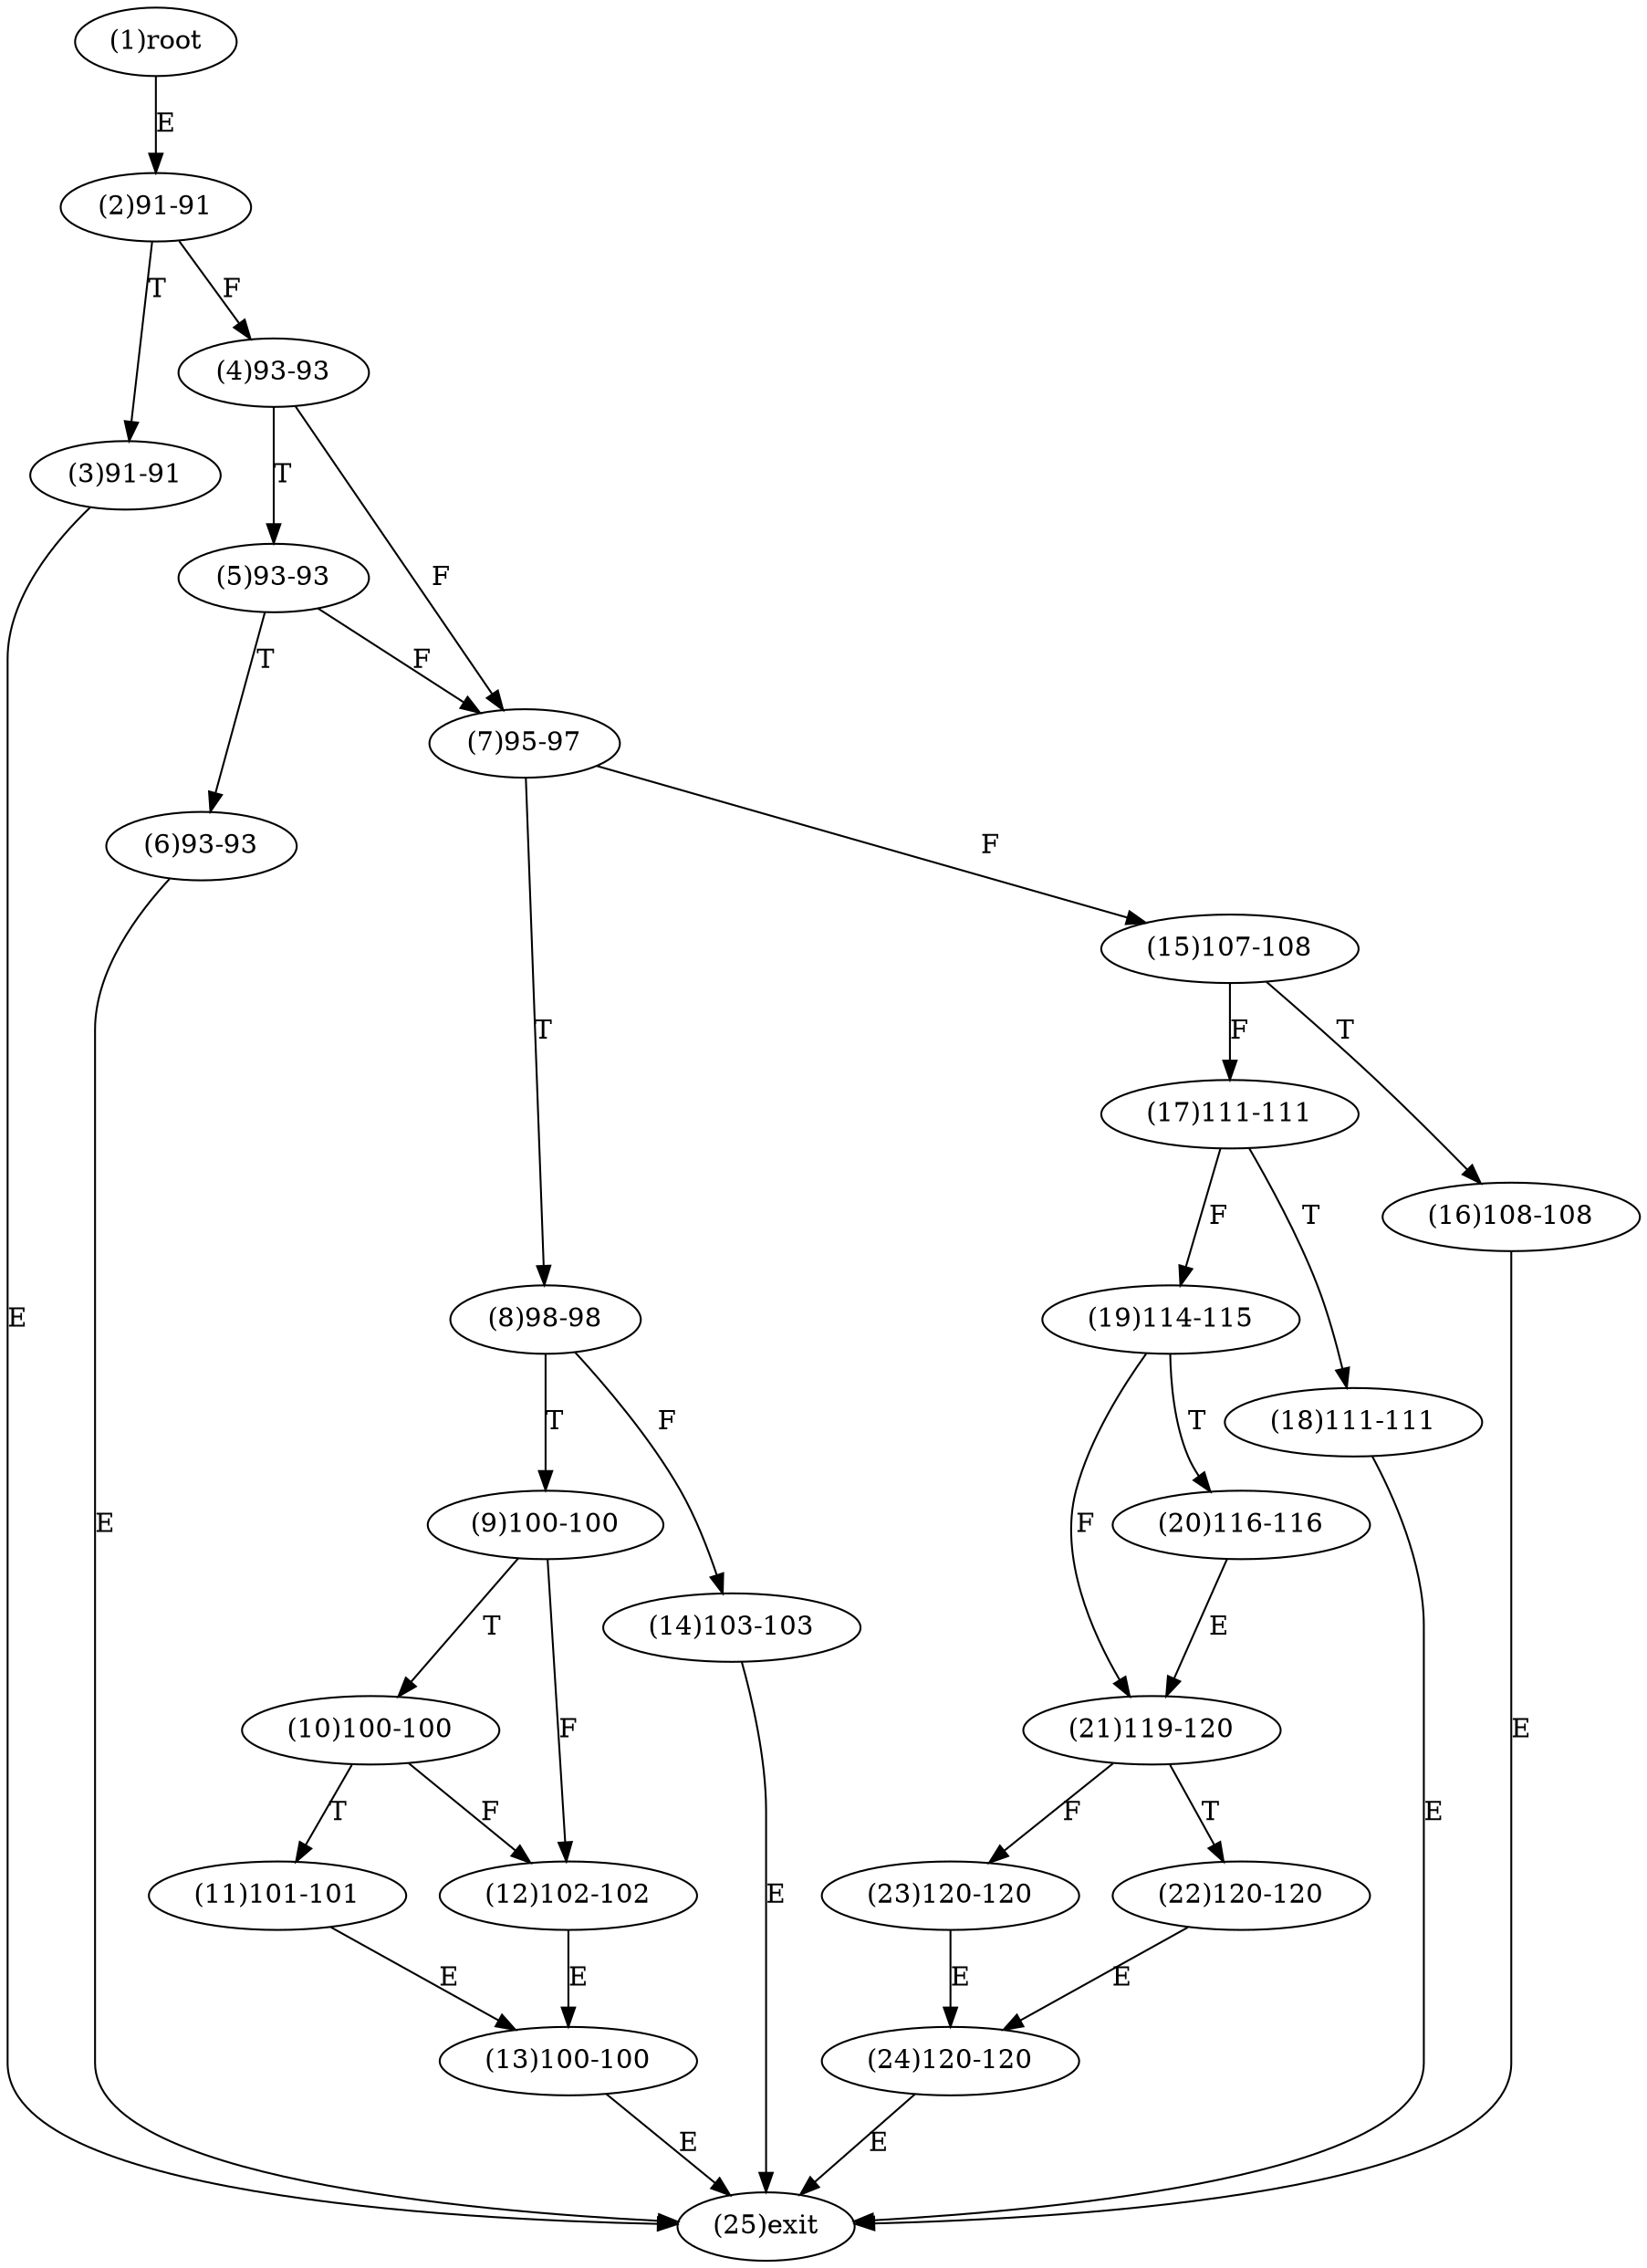 digraph "" { 
1[ label="(1)root"];
2[ label="(2)91-91"];
3[ label="(3)91-91"];
4[ label="(4)93-93"];
5[ label="(5)93-93"];
6[ label="(6)93-93"];
7[ label="(7)95-97"];
8[ label="(8)98-98"];
9[ label="(9)100-100"];
10[ label="(10)100-100"];
11[ label="(11)101-101"];
12[ label="(12)102-102"];
13[ label="(13)100-100"];
14[ label="(14)103-103"];
15[ label="(15)107-108"];
17[ label="(17)111-111"];
16[ label="(16)108-108"];
19[ label="(19)114-115"];
18[ label="(18)111-111"];
21[ label="(21)119-120"];
20[ label="(20)116-116"];
23[ label="(23)120-120"];
22[ label="(22)120-120"];
25[ label="(25)exit"];
24[ label="(24)120-120"];
1->2[ label="E"];
2->4[ label="F"];
2->3[ label="T"];
3->25[ label="E"];
4->7[ label="F"];
4->5[ label="T"];
5->7[ label="F"];
5->6[ label="T"];
6->25[ label="E"];
7->15[ label="F"];
7->8[ label="T"];
8->14[ label="F"];
8->9[ label="T"];
9->12[ label="F"];
9->10[ label="T"];
10->12[ label="F"];
10->11[ label="T"];
11->13[ label="E"];
12->13[ label="E"];
13->25[ label="E"];
14->25[ label="E"];
15->17[ label="F"];
15->16[ label="T"];
16->25[ label="E"];
17->19[ label="F"];
17->18[ label="T"];
18->25[ label="E"];
19->21[ label="F"];
19->20[ label="T"];
20->21[ label="E"];
21->23[ label="F"];
21->22[ label="T"];
22->24[ label="E"];
23->24[ label="E"];
24->25[ label="E"];
}